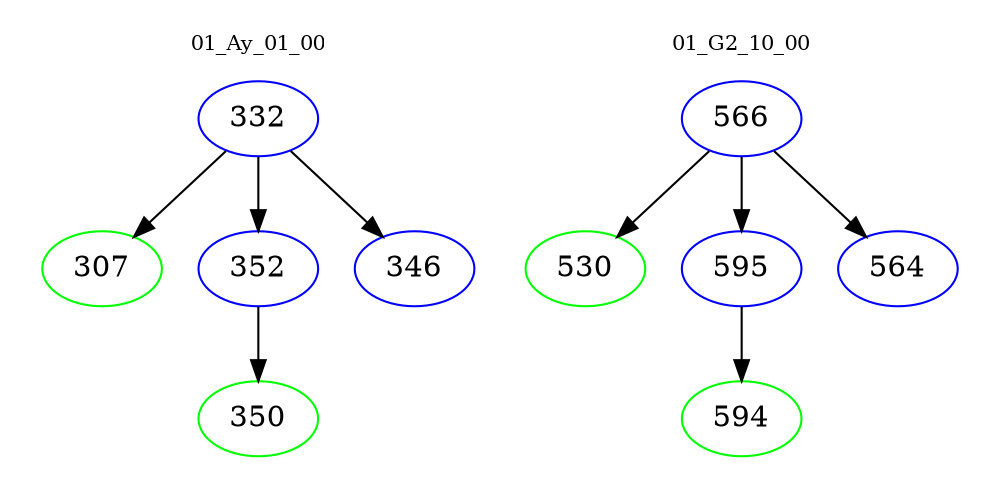 digraph{
subgraph cluster_0 {
color = white
label = "01_Ay_01_00";
fontsize=10;
T0_332 [label="332", color="blue"]
T0_332 -> T0_307 [color="black"]
T0_307 [label="307", color="green"]
T0_332 -> T0_352 [color="black"]
T0_352 [label="352", color="blue"]
T0_352 -> T0_350 [color="black"]
T0_350 [label="350", color="green"]
T0_332 -> T0_346 [color="black"]
T0_346 [label="346", color="blue"]
}
subgraph cluster_1 {
color = white
label = "01_G2_10_00";
fontsize=10;
T1_566 [label="566", color="blue"]
T1_566 -> T1_530 [color="black"]
T1_530 [label="530", color="green"]
T1_566 -> T1_595 [color="black"]
T1_595 [label="595", color="blue"]
T1_595 -> T1_594 [color="black"]
T1_594 [label="594", color="green"]
T1_566 -> T1_564 [color="black"]
T1_564 [label="564", color="blue"]
}
}
